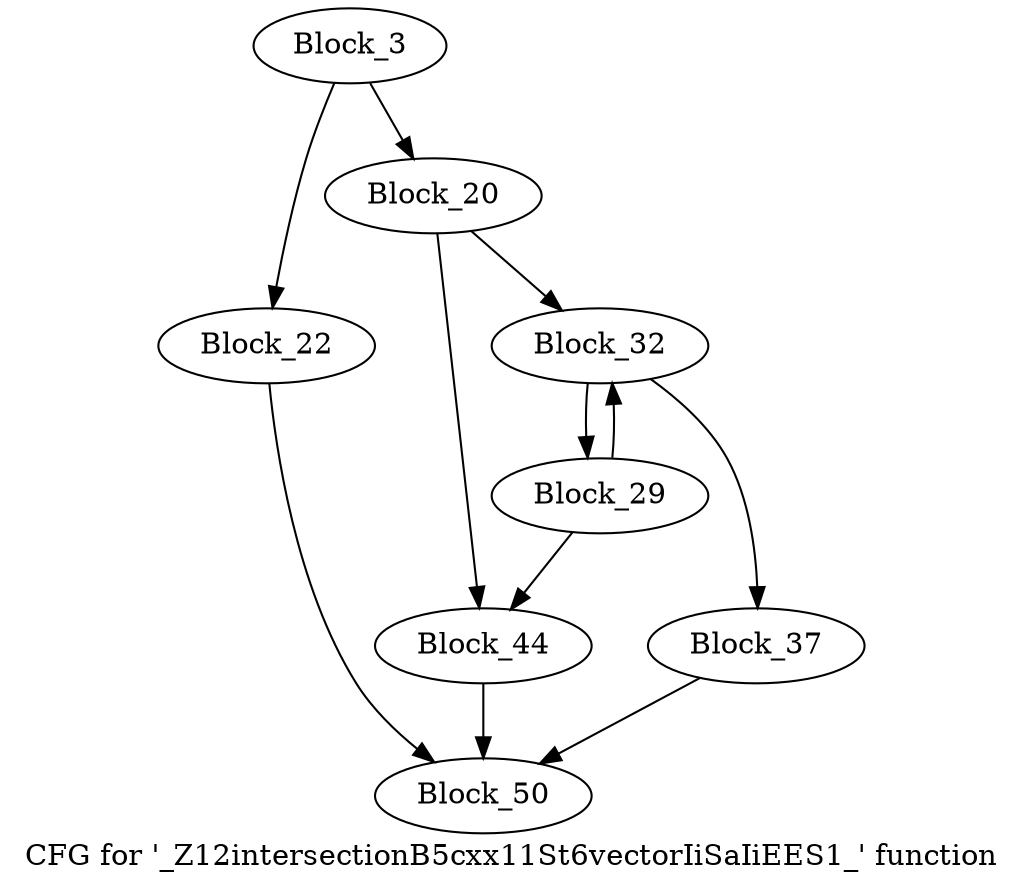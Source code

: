 digraph "CFG for '_Z12intersectionB5cxx11St6vectorIiSaIiEES1_' function" {
	label="CFG for '_Z12intersectionB5cxx11St6vectorIiSaIiEES1_' function";

	block_3 [label="Block_3"];
	block_3:s0 -> block_22;
	block_3:s1 -> block_20;
	block_20 [label="Block_20"];
	block_20:s0 -> block_44;
	block_20:s1 -> block_32;
	block_22 [label="Block_22"];
	block_22 -> block_50;
	block_29 [label="Block_29"];
	block_29:s0 -> block_44;
	block_29:s1 -> block_32;
	block_32 [label="Block_32"];
	block_32:s0 -> block_37;
	block_32:s1 -> block_29;
	block_37 [label="Block_37"];
	block_37 -> block_50;
	block_44 [label="Block_44"];
	block_44 -> block_50;
	block_50 [label="Block_50"];
}
